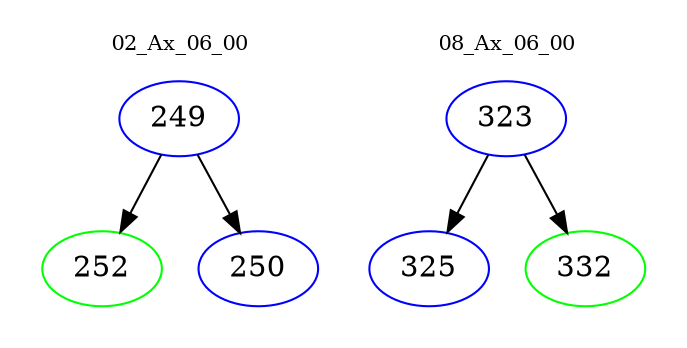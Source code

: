 digraph{
subgraph cluster_0 {
color = white
label = "02_Ax_06_00";
fontsize=10;
T0_249 [label="249", color="blue"]
T0_249 -> T0_252 [color="black"]
T0_252 [label="252", color="green"]
T0_249 -> T0_250 [color="black"]
T0_250 [label="250", color="blue"]
}
subgraph cluster_1 {
color = white
label = "08_Ax_06_00";
fontsize=10;
T1_323 [label="323", color="blue"]
T1_323 -> T1_325 [color="black"]
T1_325 [label="325", color="blue"]
T1_323 -> T1_332 [color="black"]
T1_332 [label="332", color="green"]
}
}
